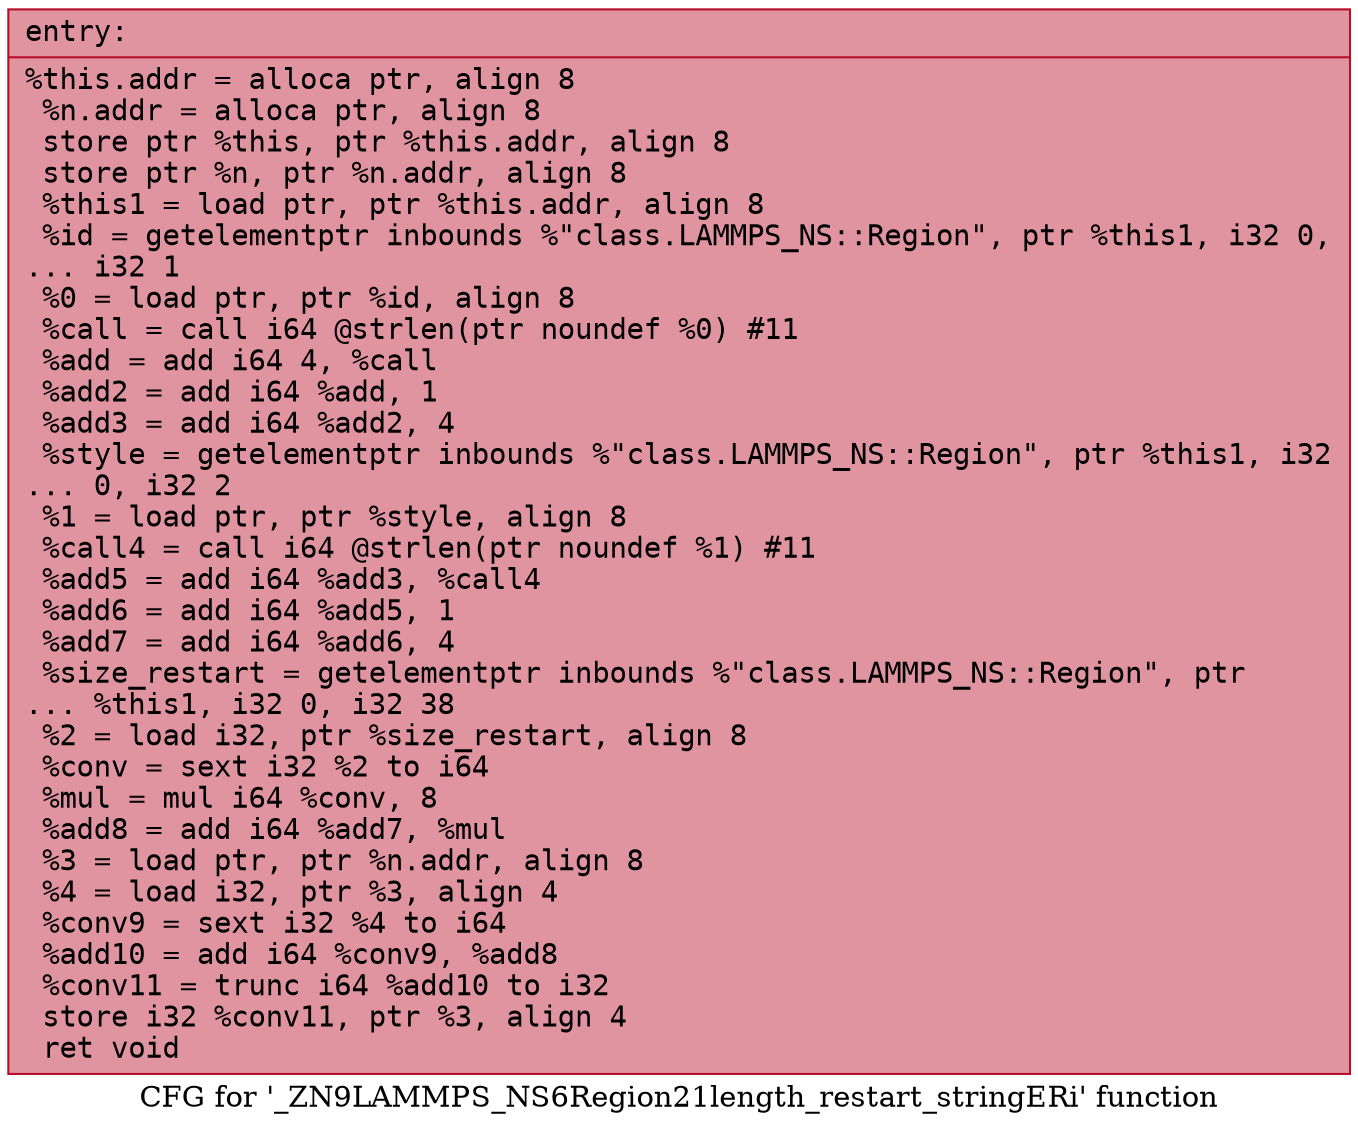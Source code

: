 digraph "CFG for '_ZN9LAMMPS_NS6Region21length_restart_stringERi' function" {
	label="CFG for '_ZN9LAMMPS_NS6Region21length_restart_stringERi' function";

	Node0x562b277fb720 [shape=record,color="#b70d28ff", style=filled, fillcolor="#b70d2870" fontname="Courier",label="{entry:\l|  %this.addr = alloca ptr, align 8\l  %n.addr = alloca ptr, align 8\l  store ptr %this, ptr %this.addr, align 8\l  store ptr %n, ptr %n.addr, align 8\l  %this1 = load ptr, ptr %this.addr, align 8\l  %id = getelementptr inbounds %\"class.LAMMPS_NS::Region\", ptr %this1, i32 0,\l... i32 1\l  %0 = load ptr, ptr %id, align 8\l  %call = call i64 @strlen(ptr noundef %0) #11\l  %add = add i64 4, %call\l  %add2 = add i64 %add, 1\l  %add3 = add i64 %add2, 4\l  %style = getelementptr inbounds %\"class.LAMMPS_NS::Region\", ptr %this1, i32\l... 0, i32 2\l  %1 = load ptr, ptr %style, align 8\l  %call4 = call i64 @strlen(ptr noundef %1) #11\l  %add5 = add i64 %add3, %call4\l  %add6 = add i64 %add5, 1\l  %add7 = add i64 %add6, 4\l  %size_restart = getelementptr inbounds %\"class.LAMMPS_NS::Region\", ptr\l... %this1, i32 0, i32 38\l  %2 = load i32, ptr %size_restart, align 8\l  %conv = sext i32 %2 to i64\l  %mul = mul i64 %conv, 8\l  %add8 = add i64 %add7, %mul\l  %3 = load ptr, ptr %n.addr, align 8\l  %4 = load i32, ptr %3, align 4\l  %conv9 = sext i32 %4 to i64\l  %add10 = add i64 %conv9, %add8\l  %conv11 = trunc i64 %add10 to i32\l  store i32 %conv11, ptr %3, align 4\l  ret void\l}"];
}
